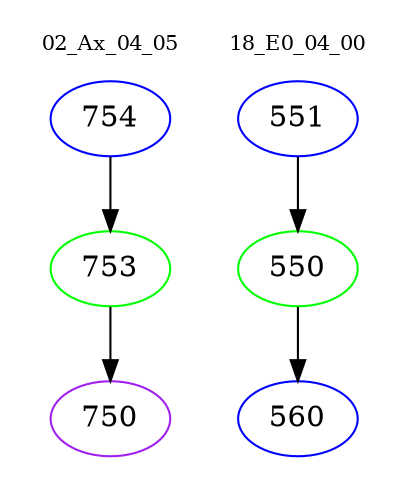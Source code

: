 digraph{
subgraph cluster_0 {
color = white
label = "02_Ax_04_05";
fontsize=10;
T0_754 [label="754", color="blue"]
T0_754 -> T0_753 [color="black"]
T0_753 [label="753", color="green"]
T0_753 -> T0_750 [color="black"]
T0_750 [label="750", color="purple"]
}
subgraph cluster_1 {
color = white
label = "18_E0_04_00";
fontsize=10;
T1_551 [label="551", color="blue"]
T1_551 -> T1_550 [color="black"]
T1_550 [label="550", color="green"]
T1_550 -> T1_560 [color="black"]
T1_560 [label="560", color="blue"]
}
}
